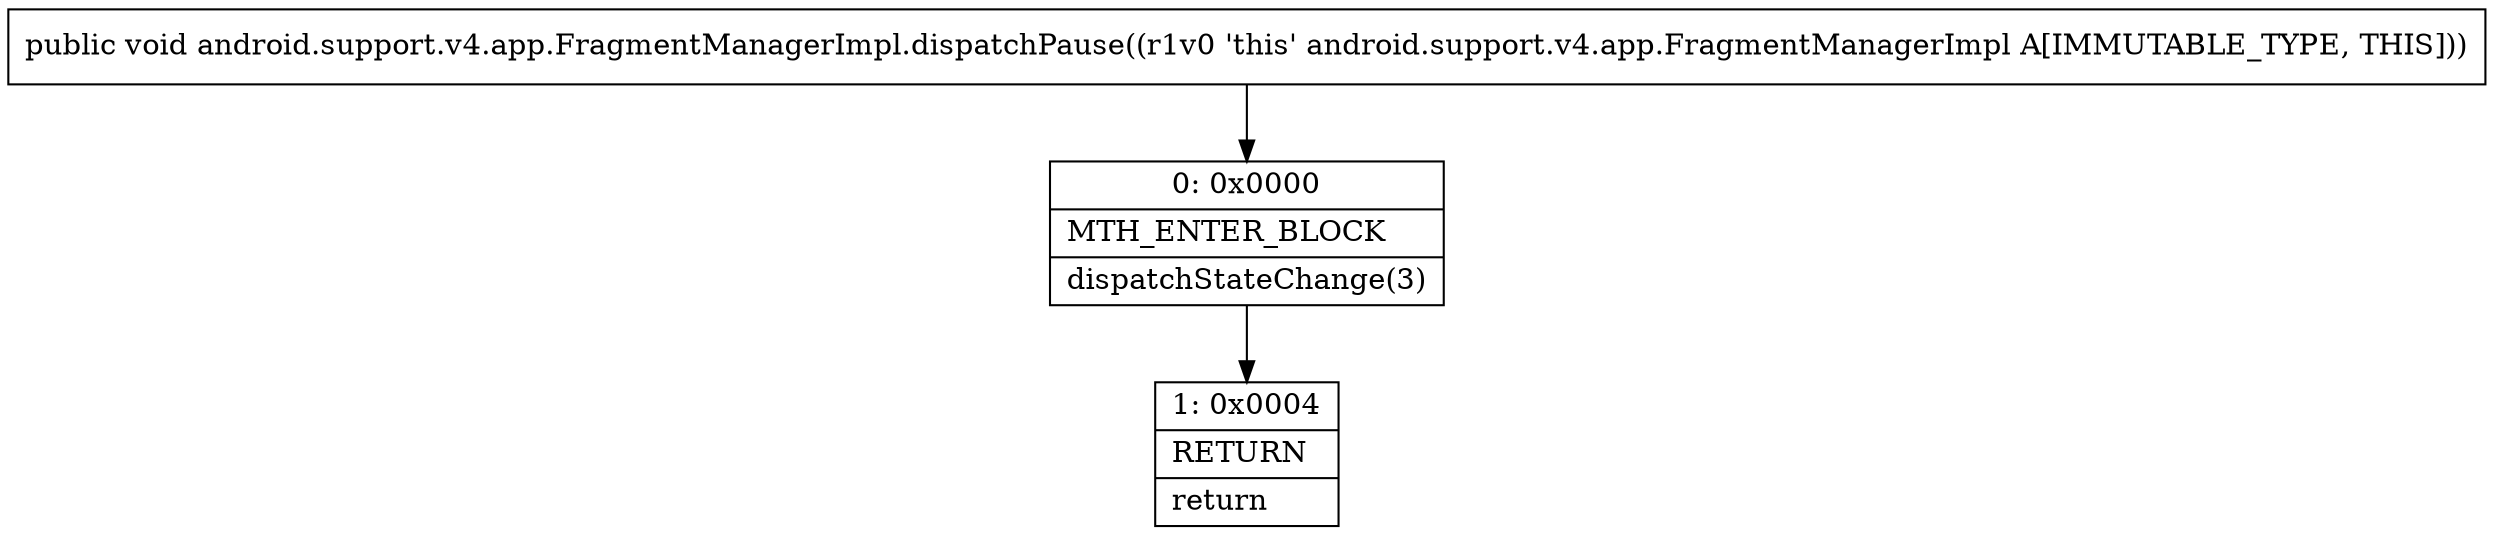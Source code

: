 digraph "CFG forandroid.support.v4.app.FragmentManagerImpl.dispatchPause()V" {
Node_0 [shape=record,label="{0\:\ 0x0000|MTH_ENTER_BLOCK\l|dispatchStateChange(3)\l}"];
Node_1 [shape=record,label="{1\:\ 0x0004|RETURN\l|return\l}"];
MethodNode[shape=record,label="{public void android.support.v4.app.FragmentManagerImpl.dispatchPause((r1v0 'this' android.support.v4.app.FragmentManagerImpl A[IMMUTABLE_TYPE, THIS])) }"];
MethodNode -> Node_0;
Node_0 -> Node_1;
}

